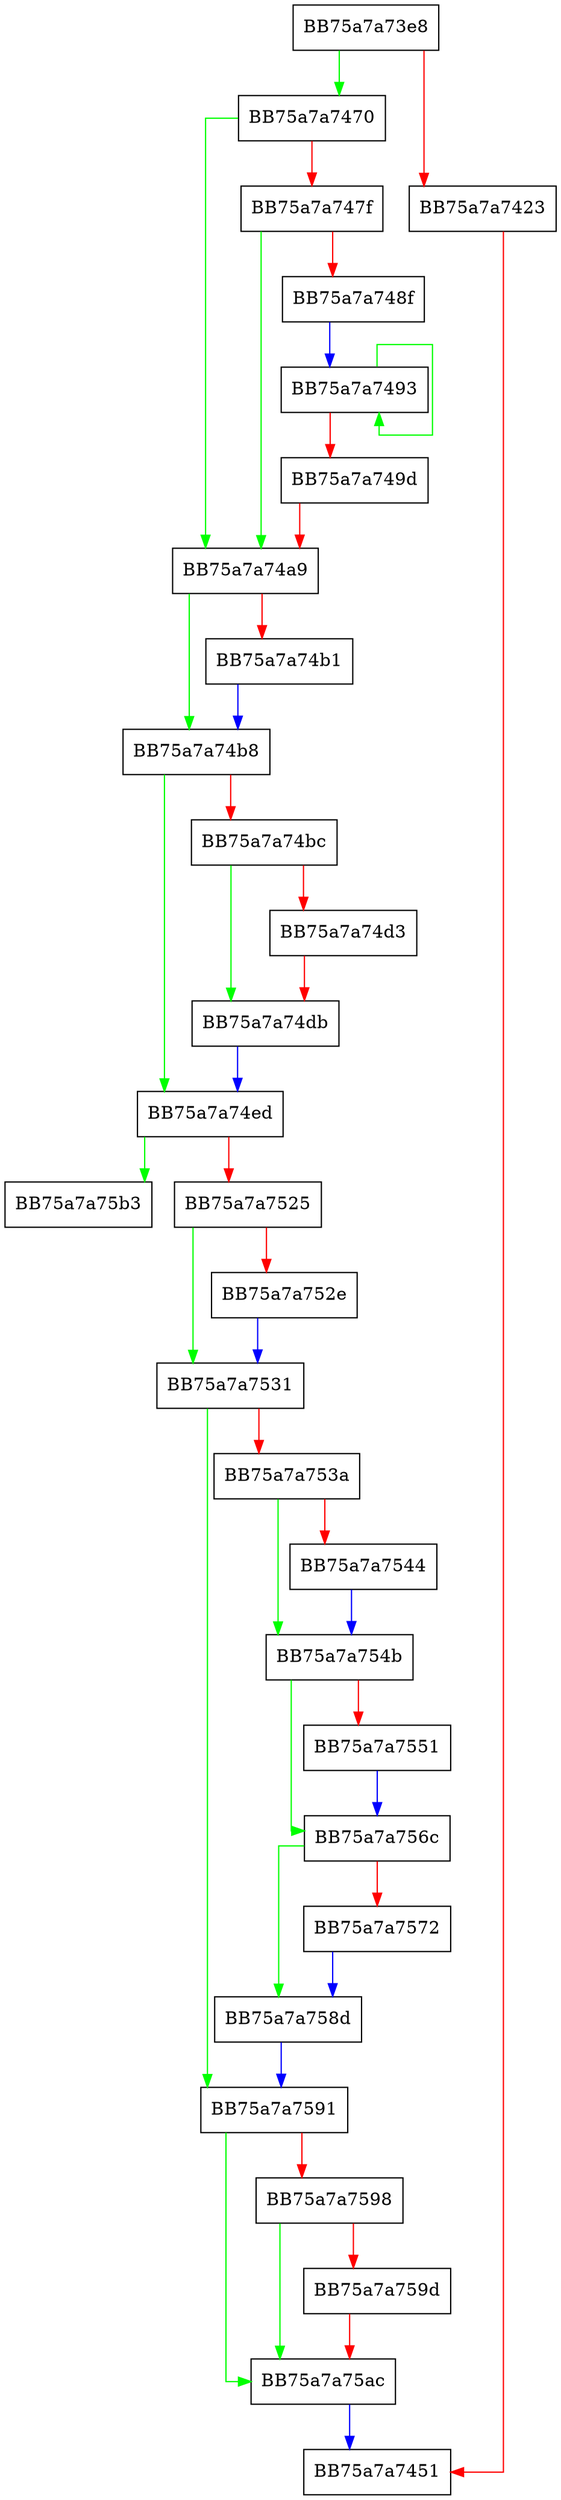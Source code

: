 digraph fp_format_e_internal {
  node [shape="box"];
  graph [splines=ortho];
  BB75a7a73e8 -> BB75a7a7470 [color="green"];
  BB75a7a73e8 -> BB75a7a7423 [color="red"];
  BB75a7a7423 -> BB75a7a7451 [color="red"];
  BB75a7a7470 -> BB75a7a74a9 [color="green"];
  BB75a7a7470 -> BB75a7a747f [color="red"];
  BB75a7a747f -> BB75a7a74a9 [color="green"];
  BB75a7a747f -> BB75a7a748f [color="red"];
  BB75a7a748f -> BB75a7a7493 [color="blue"];
  BB75a7a7493 -> BB75a7a7493 [color="green"];
  BB75a7a7493 -> BB75a7a749d [color="red"];
  BB75a7a749d -> BB75a7a74a9 [color="red"];
  BB75a7a74a9 -> BB75a7a74b8 [color="green"];
  BB75a7a74a9 -> BB75a7a74b1 [color="red"];
  BB75a7a74b1 -> BB75a7a74b8 [color="blue"];
  BB75a7a74b8 -> BB75a7a74ed [color="green"];
  BB75a7a74b8 -> BB75a7a74bc [color="red"];
  BB75a7a74bc -> BB75a7a74db [color="green"];
  BB75a7a74bc -> BB75a7a74d3 [color="red"];
  BB75a7a74d3 -> BB75a7a74db [color="red"];
  BB75a7a74db -> BB75a7a74ed [color="blue"];
  BB75a7a74ed -> BB75a7a75b3 [color="green"];
  BB75a7a74ed -> BB75a7a7525 [color="red"];
  BB75a7a7525 -> BB75a7a7531 [color="green"];
  BB75a7a7525 -> BB75a7a752e [color="red"];
  BB75a7a752e -> BB75a7a7531 [color="blue"];
  BB75a7a7531 -> BB75a7a7591 [color="green"];
  BB75a7a7531 -> BB75a7a753a [color="red"];
  BB75a7a753a -> BB75a7a754b [color="green"];
  BB75a7a753a -> BB75a7a7544 [color="red"];
  BB75a7a7544 -> BB75a7a754b [color="blue"];
  BB75a7a754b -> BB75a7a756c [color="green"];
  BB75a7a754b -> BB75a7a7551 [color="red"];
  BB75a7a7551 -> BB75a7a756c [color="blue"];
  BB75a7a756c -> BB75a7a758d [color="green"];
  BB75a7a756c -> BB75a7a7572 [color="red"];
  BB75a7a7572 -> BB75a7a758d [color="blue"];
  BB75a7a758d -> BB75a7a7591 [color="blue"];
  BB75a7a7591 -> BB75a7a75ac [color="green"];
  BB75a7a7591 -> BB75a7a7598 [color="red"];
  BB75a7a7598 -> BB75a7a75ac [color="green"];
  BB75a7a7598 -> BB75a7a759d [color="red"];
  BB75a7a759d -> BB75a7a75ac [color="red"];
  BB75a7a75ac -> BB75a7a7451 [color="blue"];
}